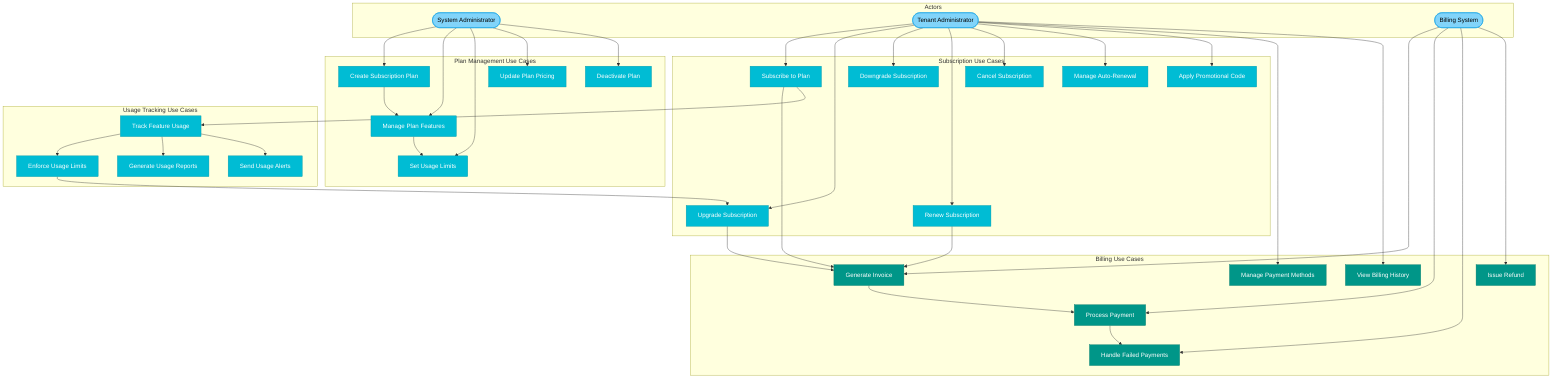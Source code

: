 graph TB
    %% Actor definitions
    subgraph Actors
        SA([System Administrator])
        TA([Tenant Administrator])
        BS([Billing System])
    end
    
    %% Use cases
    subgraph PlanManagementUseCases["Plan Management Use Cases"]
        UC1[Create Subscription Plan]:::subscription
        UC2[Manage Plan Features]:::subscription
        UC3[Set Usage Limits]:::subscription
        UC4[Update Plan Pricing]:::subscription
        UC5[Deactivate Plan]:::subscription
    end
    
    subgraph SubscriptionUseCases["Subscription Use Cases"]
        UC6[Subscribe to Plan]:::subscription
        UC7[Upgrade Subscription]:::subscription
        UC8[Downgrade Subscription]:::subscription
        UC9[Renew Subscription]:::subscription
        UC10[Cancel Subscription]:::subscription
        UC11[Manage Auto-Renewal]:::subscription
        UC12[Apply Promotional Code]:::subscription
    end
    
    subgraph BillingUseCases["Billing Use Cases"]
        UC13[Generate Invoice]:::billing
        UC14[Process Payment]:::billing
        UC15[Manage Payment Methods]:::billing
        UC16[Handle Failed Payments]:::billing
        UC17[Issue Refund]:::billing
        UC18[View Billing History]:::billing
    end
    
    subgraph UsageTrackingUseCases["Usage Tracking Use Cases"]
        UC19[Track Feature Usage]:::subscription
        UC20[Enforce Usage Limits]:::subscription
        UC21[Generate Usage Reports]:::subscription
        UC22[Send Usage Alerts]:::subscription
    end
    
    %% Actor to Use Case connections
    SA --> UC1
    SA --> UC2
    SA --> UC3
    SA --> UC4
    SA --> UC5
    
    TA --> UC6
    TA --> UC7
    TA --> UC8
    TA --> UC9
    TA --> UC10
    TA --> UC11
    TA --> UC12
    TA --> UC15
    TA --> UC18
    
    BS --> UC13
    BS --> UC14
    BS --> UC16
    BS --> UC17
    
    %% Use Case relationships
    UC1 --> UC2
    UC2 --> UC3
    UC6 --> UC13
    UC7 --> UC13
    UC9 --> UC13
    UC13 --> UC14
    UC14 --> UC16
    UC6 --> UC19
    UC19 --> UC20
    UC19 --> UC21
    UC19 --> UC22
    UC20 --> UC7
    
    %% Styling
    classDef subscription fill:#00BCD4,stroke:#0097A7,color:white
    classDef billing fill:#009688,stroke:#00796B,color:white
    classDef actor fill:#81D4FA,stroke:#039BE5,color:black
    
    class SA,TA,BS actor